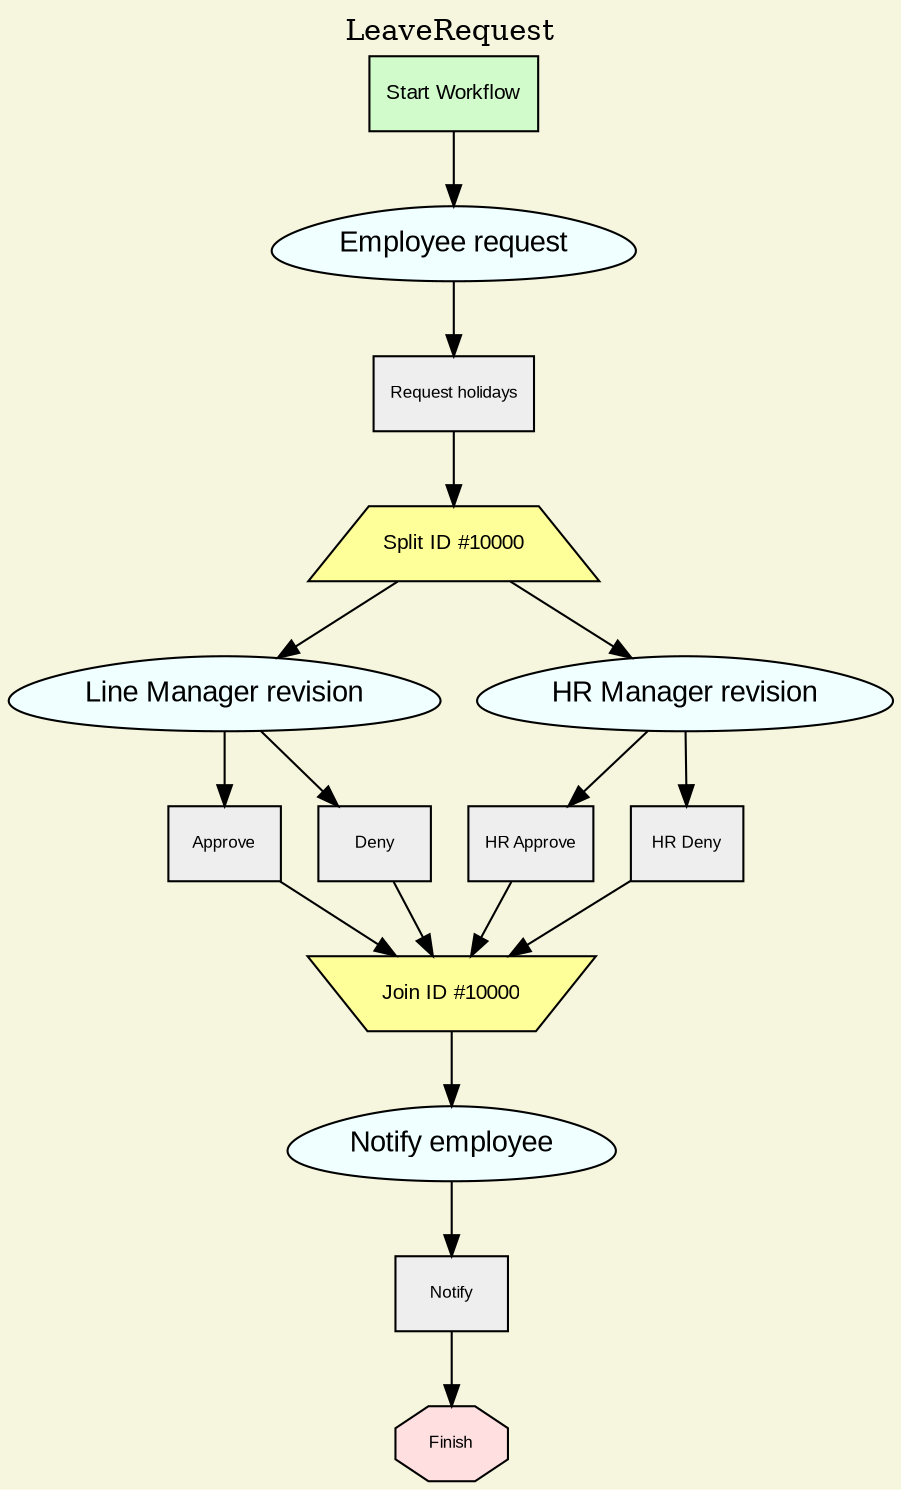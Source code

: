 digraph abstract {

graph [ landscape="false", labeljust="center", labelloc="top", bgcolor="#f6f6DE", label="LeaveRequest"]
node [ color="black", fillcolor="#f0ffff", fontcolor="black", style="filled", fontname="Arial", fontsize="14", shape="egg"]
edge [ fontname = "Arial", fontsize = "8", arrowtype= "normal"]

IA1 [label="Start Workflow", shape="box", fontsize="10", fillcolor="#D1FBCB"]

Step100 [label="Employee request"]
Action101 [label="Request holidays", shape="box", fontsize="8", fillcolor="#eeeeee"]
Step200 [label="Line Manager revision"]
Action201 [label="Approve", shape="box", fontsize="8", fillcolor="#eeeeee"]
Action202 [label="Deny", shape="box", fontsize="8", fillcolor="#eeeeee"]
Step300 [label="HR Manager revision"]
Action301 [label="HR Approve", shape="box", fontsize="8", fillcolor="#eeeeee"]
Action302 [label="HR Deny", shape="box", fontsize="8", fillcolor="#eeeeee"]
Step400 [label="Notify employee"]
Action401 [label="Notify", shape="box", fontsize="8", fillcolor="#eeeeee"]

Split10000 [label="Split ID #10000", shape="trapezium", fontsize="10" fillcolor="#FFFF99"]

Join10000 [label="Join ID #10000", shape="invtrapezium", fontsize="10" fillcolor="#FFFF99"]

IA1->Step100


Step100->Action101
Action101->Split10000


Step200->Action201
Action201->Join10000

Step200->Action202
Action202->Join10000


Step300->Action301
Action301->Join10000

Step300->Action302
Action302->Join10000


Step400->Action401
Action401->Finish1
Finish1 [label="Finish", shape="octagon", fontsize="8", fillcolor="#FFDFDF"]


Join10000->Step400
Split10000->Step200
Split10000->Step300

}

